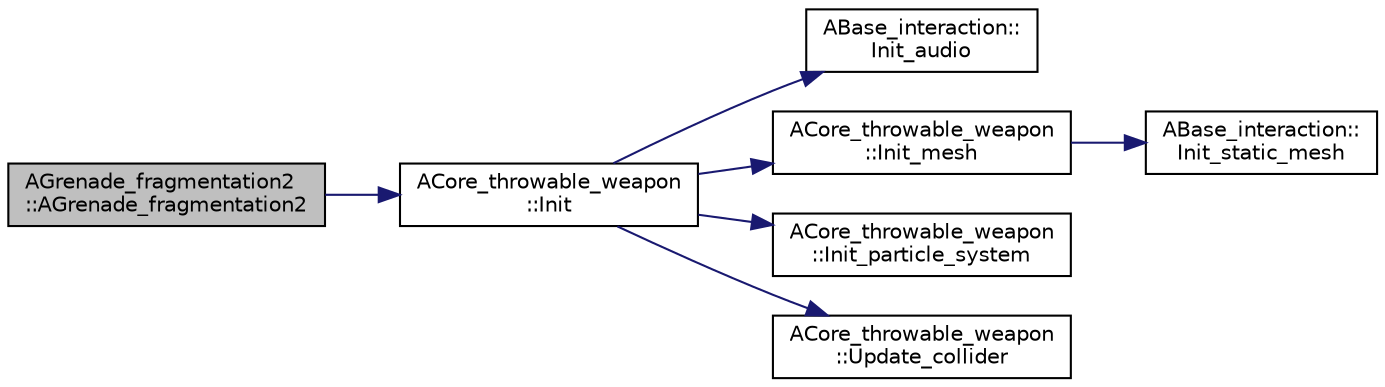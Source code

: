 digraph "AGrenade_fragmentation2::AGrenade_fragmentation2"
{
 // LATEX_PDF_SIZE
  edge [fontname="Helvetica",fontsize="10",labelfontname="Helvetica",labelfontsize="10"];
  node [fontname="Helvetica",fontsize="10",shape=record];
  rankdir="LR";
  Node1 [label="AGrenade_fragmentation2\l::AGrenade_fragmentation2",height=0.2,width=0.4,color="black", fillcolor="grey75", style="filled", fontcolor="black",tooltip=" "];
  Node1 -> Node2 [color="midnightblue",fontsize="10",style="solid"];
  Node2 [label="ACore_throwable_weapon\l::Init",height=0.2,width=0.4,color="black", fillcolor="white", style="filled",URL="$class_a_core__throwable__weapon.html#a832fc66745420499bc108914a056522d",tooltip="투척류 무기 초기화"];
  Node2 -> Node3 [color="midnightblue",fontsize="10",style="solid"];
  Node3 [label="ABase_interaction::\lInit_audio",height=0.2,width=0.4,color="black", fillcolor="white", style="filled",URL="$class_a_base__interaction.html#ae533364f1664a8375c0543451ffad7b2",tooltip="오디오 컴포넌트 초기화"];
  Node2 -> Node4 [color="midnightblue",fontsize="10",style="solid"];
  Node4 [label="ACore_throwable_weapon\l::Init_mesh",height=0.2,width=0.4,color="black", fillcolor="white", style="filled",URL="$class_a_core__throwable__weapon.html#a89658242586325c8d0352e0f1d966d05",tooltip="메쉬 초기화"];
  Node4 -> Node5 [color="midnightblue",fontsize="10",style="solid"];
  Node5 [label="ABase_interaction::\lInit_static_mesh",height=0.2,width=0.4,color="black", fillcolor="white", style="filled",URL="$class_a_base__interaction.html#aeb1fffec40b3b1ed9aa79fb79d78ae2e",tooltip="스태틱 메시 컴포넌트 초기화 (무기,아이템)"];
  Node2 -> Node6 [color="midnightblue",fontsize="10",style="solid"];
  Node6 [label="ACore_throwable_weapon\l::Init_particle_system",height=0.2,width=0.4,color="black", fillcolor="white", style="filled",URL="$class_a_core__throwable__weapon.html#a83c402f063d523adc0c8928728def36b",tooltip="파티클 시스템 초기화"];
  Node2 -> Node7 [color="midnightblue",fontsize="10",style="solid"];
  Node7 [label="ACore_throwable_weapon\l::Update_collider",height=0.2,width=0.4,color="black", fillcolor="white", style="filled",URL="$class_a_core__throwable__weapon.html#adf339a3f9cc92bf12298732ea36b8622",tooltip="콜라이더 정보 갱신"];
}
